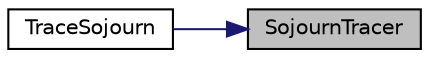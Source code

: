 digraph "SojournTracer"
{
 // LATEX_PDF_SIZE
  edge [fontname="Helvetica",fontsize="10",labelfontname="Helvetica",labelfontsize="10"];
  node [fontname="Helvetica",fontsize="10",shape=record];
  rankdir="RL";
  Node1 [label="SojournTracer",height=0.2,width=0.4,color="black", fillcolor="grey75", style="filled", fontcolor="black",tooltip=" "];
  Node1 -> Node2 [dir="back",color="midnightblue",fontsize="10",style="solid",fontname="Helvetica"];
  Node2 [label="TraceSojourn",height=0.2,width=0.4,color="black", fillcolor="white", style="filled",URL="$codel-vs-pfifo-asymmetric_8cc.html#aa8f91732b16706b6be64dda090e6d90e",tooltip=" "];
}
